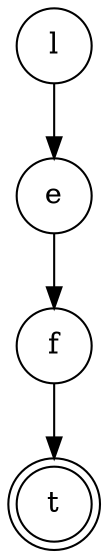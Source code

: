 digraph {   
    node [shape = doublecircle, color = black] t ;
    node [shape = circle];
    node [color= black];
    l -> e -> f -> t;	
}